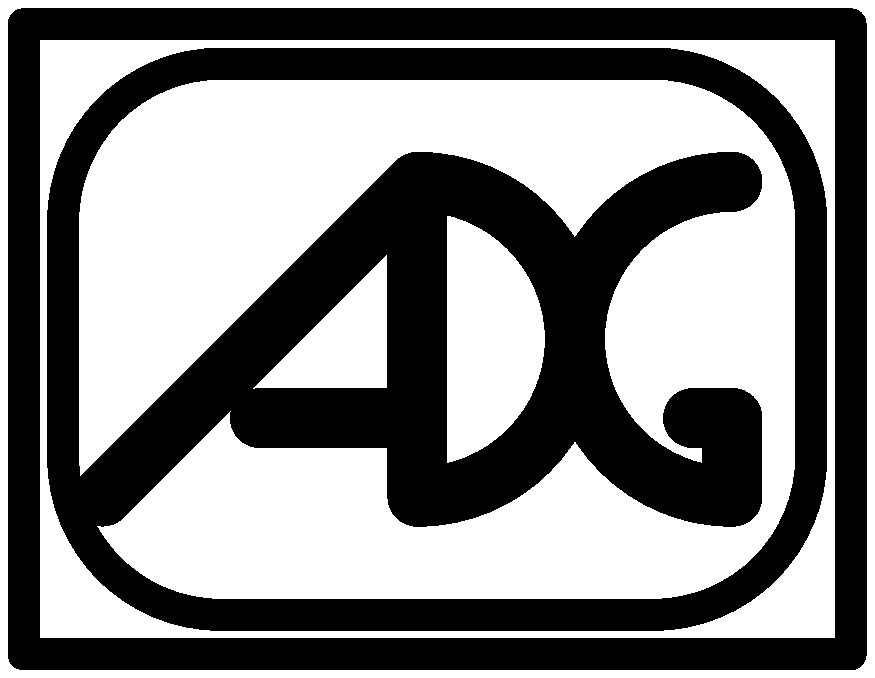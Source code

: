 % ADG logo in MetaPost

u  := 5mm;
r1 := 4u;	% Radius for D and G
d1 := (1 - sind(30)) * r1;
r2 := 4u;	% Radius of video screen
d2 := (1 - sind(45)) * r2;

beginfig(0)

linecap := rounded;
linejoin := rounded;

drawoptions(withpen pencircle scaled 3/2u);
draw (4u, 6u) -- (12u, 14u) .. (16u, 10u) .. (12u, 6u) -- (12u, 14u);
draw (20u, 10u + r1) .. (20u - r1, 10u) .. (20u, 10u - r1) --
     (20u, 8u) -- (19u, 8u);
draw (12u, 8u) -- (8u, 8u);

drawoptions(withpen pencircle scaled 4/5u);
draw (2u, 2u) -- (23u, 2u) -- (23u, 18u) -- (2u, 18u) -- cycle;
draw (3u, 3u + r2) .. (3u + d2, 3u + d2) .. (3u + r2, 3u) --
     (22u - r2, 3u) .. (22u - d2, 3u + d2) .. (22u, 3u + r2) --
     (22u, 17u - r2) .. (22u - d2, 17u - d2) .. (22u - r2, 17u) --
     (3u + r2, 17u) .. (3u + d2, 17u - d2) .. (3u, 17u - r2) --
     cycle;

endfig;

end.
